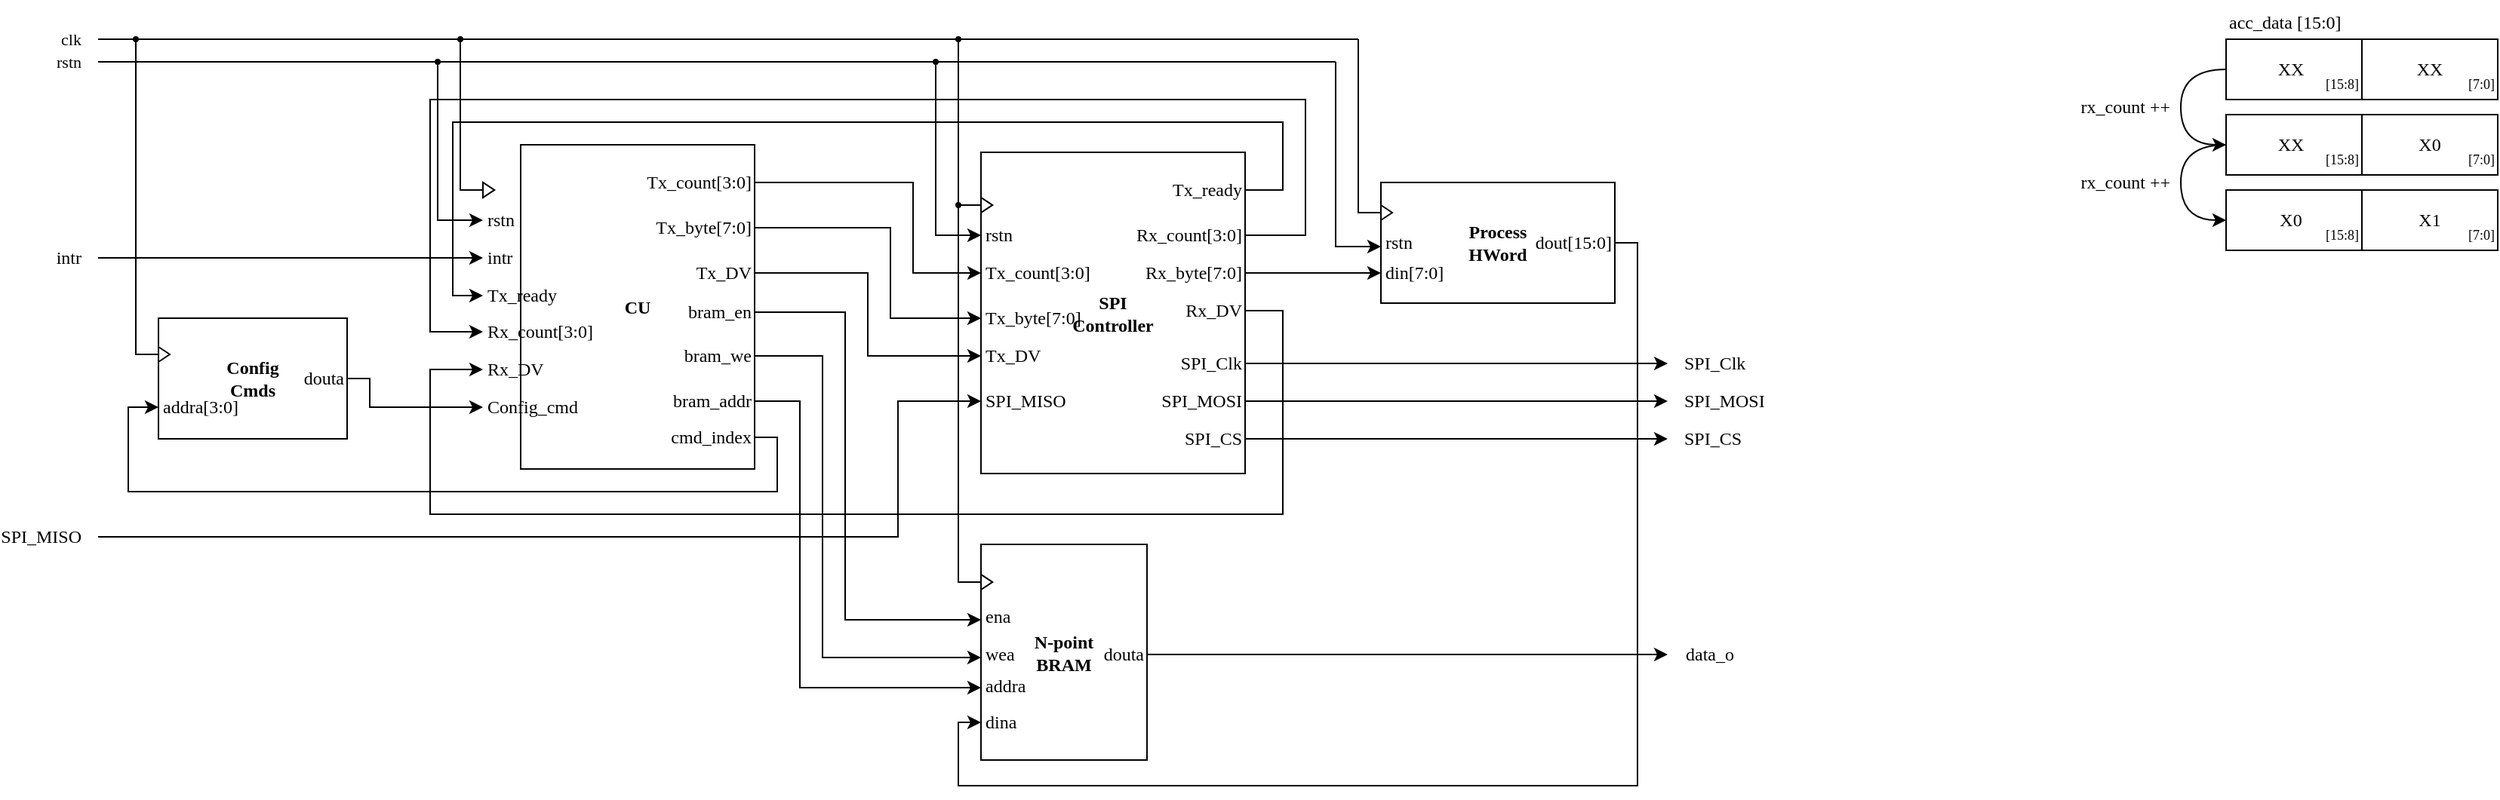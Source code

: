 <mxfile version="26.0.15">
  <diagram name="Page-1" id="Juiqj6YkxCS37qnOwY-p">
    <mxGraphModel dx="1315" dy="729" grid="1" gridSize="5" guides="1" tooltips="1" connect="1" arrows="1" fold="1" page="1" pageScale="1" pageWidth="850" pageHeight="1100" math="0" shadow="0">
      <root>
        <mxCell id="0" />
        <mxCell id="1" parent="0" />
        <mxCell id="IA69UJasPgT3WPHsJti2-14" value="&lt;b&gt;N-point&lt;br&gt;BRAM&lt;/b&gt;" style="rounded=0;whiteSpace=wrap;html=1;fontFamily=NewsGotT;verticalAlign=middle;" parent="1" vertex="1">
          <mxGeometry x="665" y="380" width="110" height="143" as="geometry" />
        </mxCell>
        <mxCell id="IA69UJasPgT3WPHsJti2-39" value="SPI &lt;br&gt;Controller" style="rounded=0;whiteSpace=wrap;html=1;fontFamily=NewsGotT;verticalAlign=middle;fontStyle=1" parent="1" vertex="1">
          <mxGeometry x="665" y="120" width="175" height="213" as="geometry" />
        </mxCell>
        <mxCell id="6dm7ZZ2Ce49l9A71G7zG-19" value="clk" style="endArrow=none;html=1;rounded=0;align=right;fontFamily=NewsGotT;" parent="1" edge="1">
          <mxGeometry x="-1" y="-10" width="50" height="50" relative="1" as="geometry">
            <mxPoint x="80" y="45" as="sourcePoint" />
            <mxPoint x="915" y="45" as="targetPoint" />
            <mxPoint x="-10" y="-10" as="offset" />
          </mxGeometry>
        </mxCell>
        <mxCell id="6dm7ZZ2Ce49l9A71G7zG-20" value="rstn" style="endArrow=none;html=1;rounded=0;align=right;labelBackgroundColor=none;fontFamily=NewsGotT;" parent="1" edge="1">
          <mxGeometry x="-1" y="-10" width="50" height="50" relative="1" as="geometry">
            <mxPoint x="80" y="60" as="sourcePoint" />
            <mxPoint x="900" y="60" as="targetPoint" />
            <mxPoint x="-10" y="-10" as="offset" />
          </mxGeometry>
        </mxCell>
        <mxCell id="IA69UJasPgT3WPHsJti2-16" value="" style="triangle;whiteSpace=wrap;html=1;fontFamily=NewsGotT;movable=1;resizable=1;rotatable=1;deletable=1;editable=1;locked=0;connectable=1;container=0;points=[];" parent="1" vertex="1">
          <mxGeometry x="665" y="400" width="7.5" height="10" as="geometry" />
        </mxCell>
        <mxCell id="IA69UJasPgT3WPHsJti2-17" value="ena" style="text;html=1;align=left;verticalAlign=middle;resizable=0;points=[];autosize=1;strokeColor=none;fillColor=none;spacing=0;fontFamily=NewsGotT;spacingLeft=3;spacingRight=-10;spacingBottom=-2;spacingTop=-2;" parent="1" vertex="1">
          <mxGeometry x="665" y="418" width="20" height="20" as="geometry" />
        </mxCell>
        <mxCell id="IA69UJasPgT3WPHsJti2-18" value="wea" style="text;html=1;align=left;verticalAlign=middle;resizable=0;points=[];autosize=1;strokeColor=none;fillColor=none;spacing=0;fontFamily=NewsGotT;spacingLeft=3;spacingRight=-10;spacingBottom=-2;spacingTop=-2;" parent="1" vertex="1">
          <mxGeometry x="665" y="443" width="25" height="20" as="geometry" />
        </mxCell>
        <mxCell id="IA69UJasPgT3WPHsJti2-19" value="addra" style="text;html=1;align=left;verticalAlign=middle;resizable=0;points=[];autosize=1;strokeColor=none;fillColor=none;fontFamily=NewsGotT;fontSize=12;fontColor=default;spacing=0;spacingLeft=3;spacingRight=-10;spacingBottom=-2;spacingTop=-2;" parent="1" vertex="1">
          <mxGeometry x="665" y="464" width="30" height="20" as="geometry" />
        </mxCell>
        <mxCell id="IA69UJasPgT3WPHsJti2-20" value="dina" style="text;html=1;align=left;verticalAlign=middle;resizable=0;points=[];autosize=1;strokeColor=none;fillColor=none;fontFamily=NewsGotT;fontSize=12;fontColor=default;spacing=0;spacingLeft=3;spacingRight=-10;spacingBottom=-2;spacingTop=-2;" parent="1" vertex="1">
          <mxGeometry x="665" y="488" width="25" height="20" as="geometry" />
        </mxCell>
        <mxCell id="IA69UJasPgT3WPHsJti2-21" value="" style="triangle;whiteSpace=wrap;html=1;fontFamily=NewsGotT;movable=1;resizable=1;rotatable=1;deletable=1;editable=1;locked=0;connectable=1;container=0;points=[[0,0.5,0,0,0]];" parent="1" vertex="1">
          <mxGeometry x="665" y="400" width="7.5" height="10" as="geometry" />
        </mxCell>
        <mxCell id="OZrKnQwsDPzHaz8R2crf-91" value="data_o" style="edgeStyle=orthogonalEdgeStyle;rounded=0;orthogonalLoop=1;jettySize=auto;html=1;fontFamily=NewsGotT;fontSize=12;align=left;" edge="1" parent="1" source="IA69UJasPgT3WPHsJti2-22">
          <mxGeometry x="1" y="-10" relative="1" as="geometry">
            <mxPoint x="1120" y="453" as="targetPoint" />
            <mxPoint x="10" y="-10" as="offset" />
          </mxGeometry>
        </mxCell>
        <mxCell id="IA69UJasPgT3WPHsJti2-22" value="douta" style="text;html=1;align=right;verticalAlign=middle;resizable=0;points=[];autosize=1;strokeColor=none;fillColor=none;fontFamily=NewsGotT;fontSize=12;fontColor=default;spacing=0;spacingRight=3;spacingLeft=-9;spacingBottom=-2;spacingTop=-2;" parent="1" vertex="1">
          <mxGeometry x="745" y="443" width="30" height="20" as="geometry" />
        </mxCell>
        <mxCell id="IA69UJasPgT3WPHsJti2-40" value="rstn" style="text;html=1;align=left;verticalAlign=middle;resizable=0;points=[];autosize=1;strokeColor=none;fillColor=none;spacing=0;fontFamily=NewsGotT;spacingLeft=3;spacingRight=-10;spacingBottom=-2;spacingTop=-2;" parent="1" vertex="1">
          <mxGeometry x="665" y="165" width="25" height="20" as="geometry" />
        </mxCell>
        <mxCell id="IA69UJasPgT3WPHsJti2-41" value="" style="triangle;whiteSpace=wrap;html=1;fontFamily=NewsGotT;movable=1;resizable=1;rotatable=1;deletable=1;editable=1;locked=0;connectable=1;container=0;points=[];" parent="1" vertex="1">
          <mxGeometry x="665" y="150" width="7.5" height="10" as="geometry" />
        </mxCell>
        <mxCell id="IA69UJasPgT3WPHsJti2-42" value="Tx_count[3:0]" style="text;html=1;align=left;verticalAlign=middle;resizable=0;points=[];autosize=1;strokeColor=none;fillColor=none;spacing=0;fontFamily=NewsGotT;spacingLeft=3;spacingRight=-10;spacingBottom=-2;spacingTop=-2;" parent="1" vertex="1">
          <mxGeometry x="665" y="190" width="65" height="20" as="geometry" />
        </mxCell>
        <mxCell id="IA69UJasPgT3WPHsJti2-43" value="Tx_byte[7:0]" style="text;html=1;align=left;verticalAlign=middle;resizable=0;points=[];autosize=1;strokeColor=none;fillColor=none;spacing=0;fontFamily=NewsGotT;spacingLeft=3;spacingRight=-10;spacingBottom=-2;spacingTop=-2;" parent="1" vertex="1">
          <mxGeometry x="665" y="220" width="60" height="20" as="geometry" />
        </mxCell>
        <mxCell id="IA69UJasPgT3WPHsJti2-44" value="Tx_DV" style="text;html=1;align=left;verticalAlign=middle;resizable=0;points=[];autosize=1;strokeColor=none;fillColor=none;fontFamily=NewsGotT;fontSize=12;fontColor=default;spacing=0;spacingLeft=3;spacingRight=-10;spacingBottom=-2;spacingTop=-2;" parent="1" vertex="1">
          <mxGeometry x="665" y="245" width="35" height="20" as="geometry" />
        </mxCell>
        <mxCell id="OZrKnQwsDPzHaz8R2crf-74" style="edgeStyle=orthogonalEdgeStyle;rounded=0;orthogonalLoop=1;jettySize=auto;html=1;" edge="1" parent="1" target="IA69UJasPgT3WPHsJti2-45">
          <mxGeometry relative="1" as="geometry">
            <mxPoint x="80" y="375" as="sourcePoint" />
            <Array as="points">
              <mxPoint x="610" y="375" />
              <mxPoint x="610" y="285" />
            </Array>
          </mxGeometry>
        </mxCell>
        <mxCell id="OZrKnQwsDPzHaz8R2crf-75" value="SPI_MISO" style="edgeLabel;html=1;align=right;verticalAlign=middle;resizable=0;points=[];fontFamily=NewsGotT;fontSize=12;" vertex="1" connectable="0" parent="OZrKnQwsDPzHaz8R2crf-74">
          <mxGeometry x="-0.914" y="-2" relative="1" as="geometry">
            <mxPoint x="-40" y="-2" as="offset" />
          </mxGeometry>
        </mxCell>
        <mxCell id="IA69UJasPgT3WPHsJti2-45" value="SPI_MISO" style="text;html=1;align=left;verticalAlign=middle;resizable=0;points=[];autosize=1;strokeColor=none;fillColor=none;fontFamily=NewsGotT;fontSize=12;fontColor=default;spacing=0;spacingLeft=3;spacingRight=-10;spacingBottom=-2;spacingTop=-2;" parent="1" vertex="1">
          <mxGeometry x="665" y="275" width="50" height="20" as="geometry" />
        </mxCell>
        <mxCell id="IA69UJasPgT3WPHsJti2-46" value="" style="triangle;whiteSpace=wrap;html=1;fontFamily=NewsGotT;movable=1;resizable=1;rotatable=1;deletable=1;editable=1;locked=0;connectable=1;container=0;points=[[0,0.5,0,0,0]];" parent="1" vertex="1">
          <mxGeometry x="665" y="150" width="7.5" height="10" as="geometry" />
        </mxCell>
        <mxCell id="OZrKnQwsDPzHaz8R2crf-85" style="edgeStyle=orthogonalEdgeStyle;rounded=0;orthogonalLoop=1;jettySize=auto;html=1;" edge="1" parent="1" source="IA69UJasPgT3WPHsJti2-47" target="OZrKnQwsDPzHaz8R2crf-84">
          <mxGeometry relative="1" as="geometry">
            <Array as="points">
              <mxPoint x="865" y="145" />
              <mxPoint x="865" y="100" />
              <mxPoint x="315" y="100" />
              <mxPoint x="315" y="215" />
            </Array>
          </mxGeometry>
        </mxCell>
        <mxCell id="IA69UJasPgT3WPHsJti2-47" value="Tx_ready" style="text;html=1;align=right;verticalAlign=middle;resizable=0;points=[];autosize=1;strokeColor=none;fillColor=none;fontFamily=NewsGotT;fontSize=12;fontColor=default;spacing=0;spacingRight=3;spacingLeft=-9;spacingBottom=-2;spacingTop=-2;" parent="1" vertex="1">
          <mxGeometry x="795" y="135" width="45" height="20" as="geometry" />
        </mxCell>
        <mxCell id="OZrKnQwsDPzHaz8R2crf-87" style="edgeStyle=orthogonalEdgeStyle;rounded=0;orthogonalLoop=1;jettySize=auto;html=1;" edge="1" parent="1" source="IA69UJasPgT3WPHsJti2-50" target="OZrKnQwsDPzHaz8R2crf-35">
          <mxGeometry relative="1" as="geometry">
            <Array as="points">
              <mxPoint x="865" y="225" />
              <mxPoint x="865" y="360" />
              <mxPoint x="300" y="360" />
              <mxPoint x="300" y="264" />
            </Array>
          </mxGeometry>
        </mxCell>
        <mxCell id="IA69UJasPgT3WPHsJti2-50" value="Rx_DV" style="text;html=1;align=right;verticalAlign=middle;resizable=0;points=[];autosize=1;strokeColor=none;fillColor=none;fontFamily=NewsGotT;fontSize=12;fontColor=default;spacing=0;spacingRight=3;spacingLeft=-9;spacingBottom=-2;spacingTop=-2;" parent="1" vertex="1">
          <mxGeometry x="805" y="215" width="35" height="20" as="geometry" />
        </mxCell>
        <mxCell id="OZrKnQwsDPzHaz8R2crf-86" style="edgeStyle=orthogonalEdgeStyle;rounded=0;orthogonalLoop=1;jettySize=auto;html=1;" edge="1" parent="1" source="IA69UJasPgT3WPHsJti2-51" target="OZrKnQwsDPzHaz8R2crf-34">
          <mxGeometry relative="1" as="geometry">
            <Array as="points">
              <mxPoint x="880" y="175" />
              <mxPoint x="880" y="85" />
              <mxPoint x="300" y="85" />
              <mxPoint x="300" y="239" />
            </Array>
          </mxGeometry>
        </mxCell>
        <mxCell id="IA69UJasPgT3WPHsJti2-51" value="Rx_count[3:0]" style="text;html=1;align=right;verticalAlign=middle;resizable=0;points=[];autosize=1;strokeColor=none;fillColor=none;fontFamily=NewsGotT;fontSize=12;fontColor=default;spacing=0;spacingRight=3;spacingLeft=-9;spacingBottom=-2;spacingTop=-2;" parent="1" vertex="1">
          <mxGeometry x="770" y="165" width="70" height="20" as="geometry" />
        </mxCell>
        <mxCell id="OZrKnQwsDPzHaz8R2crf-99" style="edgeStyle=orthogonalEdgeStyle;rounded=0;orthogonalLoop=1;jettySize=auto;html=1;" edge="1" parent="1" source="IA69UJasPgT3WPHsJti2-52" target="OZrKnQwsDPzHaz8R2crf-95">
          <mxGeometry relative="1" as="geometry" />
        </mxCell>
        <mxCell id="IA69UJasPgT3WPHsJti2-52" value="Rx_byte[7:0]" style="text;html=1;align=right;verticalAlign=middle;resizable=0;points=[];autosize=1;strokeColor=none;fillColor=none;fontFamily=NewsGotT;fontSize=12;fontColor=default;spacing=0;spacingRight=3;spacingLeft=-9;spacingBottom=-2;spacingTop=-2;" parent="1" vertex="1">
          <mxGeometry x="780" y="190" width="60" height="20" as="geometry" />
        </mxCell>
        <mxCell id="OZrKnQwsDPzHaz8R2crf-15" style="edgeStyle=orthogonalEdgeStyle;rounded=0;orthogonalLoop=1;jettySize=auto;html=1;exitX=0;exitY=0.5;exitDx=0;exitDy=0;entryX=0;entryY=0.5;entryDx=0;entryDy=0;curved=1;fontFamily=NewsGotT;" edge="1" parent="1" source="IA69UJasPgT3WPHsJti2-53" target="OZrKnQwsDPzHaz8R2crf-5">
          <mxGeometry relative="1" as="geometry">
            <Array as="points">
              <mxPoint x="1460" y="65" />
              <mxPoint x="1460" y="115" />
            </Array>
          </mxGeometry>
        </mxCell>
        <mxCell id="IA69UJasPgT3WPHsJti2-53" value="" style="rounded=0;whiteSpace=wrap;html=1;fontFamily=NewsGotT;verticalAlign=middle;fontStyle=1" parent="1" vertex="1">
          <mxGeometry x="1490" y="45" width="180" height="40" as="geometry" />
        </mxCell>
        <mxCell id="OZrKnQwsDPzHaz8R2crf-1" value="" style="endArrow=none;html=1;rounded=0;exitX=0.5;exitY=1;exitDx=0;exitDy=0;entryX=0.5;entryY=0;entryDx=0;entryDy=0;fontFamily=NewsGotT;" edge="1" parent="1" source="IA69UJasPgT3WPHsJti2-53" target="IA69UJasPgT3WPHsJti2-53">
          <mxGeometry width="50" height="50" relative="1" as="geometry">
            <mxPoint x="1635" y="120" as="sourcePoint" />
            <mxPoint x="1685" y="70" as="targetPoint" />
          </mxGeometry>
        </mxCell>
        <mxCell id="OZrKnQwsDPzHaz8R2crf-2" value="acc_data [15:0]" style="text;html=1;align=left;verticalAlign=middle;whiteSpace=wrap;rounded=0;fontFamily=NewsGotT;" vertex="1" parent="1">
          <mxGeometry x="1490" y="19" width="85" height="30" as="geometry" />
        </mxCell>
        <mxCell id="OZrKnQwsDPzHaz8R2crf-3" value="XX" style="text;html=1;align=center;verticalAlign=middle;whiteSpace=wrap;rounded=0;fontFamily=NewsGotT;" vertex="1" parent="1">
          <mxGeometry x="1502.5" y="50" width="60" height="30" as="geometry" />
        </mxCell>
        <mxCell id="OZrKnQwsDPzHaz8R2crf-4" value="XX" style="text;html=1;align=center;verticalAlign=middle;whiteSpace=wrap;rounded=0;fontFamily=NewsGotT;" vertex="1" parent="1">
          <mxGeometry x="1595" y="50" width="60" height="30" as="geometry" />
        </mxCell>
        <mxCell id="OZrKnQwsDPzHaz8R2crf-5" value="" style="rounded=0;whiteSpace=wrap;html=1;fontFamily=NewsGotT;verticalAlign=middle;fontStyle=1" vertex="1" parent="1">
          <mxGeometry x="1490" y="95" width="180" height="40" as="geometry" />
        </mxCell>
        <mxCell id="OZrKnQwsDPzHaz8R2crf-6" value="" style="endArrow=none;html=1;rounded=0;exitX=0.5;exitY=1;exitDx=0;exitDy=0;entryX=0.5;entryY=0;entryDx=0;entryDy=0;fontFamily=NewsGotT;" edge="1" parent="1" source="OZrKnQwsDPzHaz8R2crf-5" target="OZrKnQwsDPzHaz8R2crf-5">
          <mxGeometry width="50" height="50" relative="1" as="geometry">
            <mxPoint x="1635" y="170" as="sourcePoint" />
            <mxPoint x="1685" y="120" as="targetPoint" />
          </mxGeometry>
        </mxCell>
        <mxCell id="OZrKnQwsDPzHaz8R2crf-8" value="XX" style="text;html=1;align=center;verticalAlign=middle;whiteSpace=wrap;rounded=0;fontFamily=NewsGotT;" vertex="1" parent="1">
          <mxGeometry x="1502.5" y="100" width="60" height="30" as="geometry" />
        </mxCell>
        <mxCell id="OZrKnQwsDPzHaz8R2crf-9" value="X0" style="text;html=1;align=center;verticalAlign=middle;whiteSpace=wrap;rounded=0;fontFamily=NewsGotT;" vertex="1" parent="1">
          <mxGeometry x="1595" y="100" width="60" height="30" as="geometry" />
        </mxCell>
        <mxCell id="OZrKnQwsDPzHaz8R2crf-10" value="" style="rounded=0;whiteSpace=wrap;html=1;fontFamily=NewsGotT;verticalAlign=middle;fontStyle=1" vertex="1" parent="1">
          <mxGeometry x="1490" y="145" width="180" height="40" as="geometry" />
        </mxCell>
        <mxCell id="OZrKnQwsDPzHaz8R2crf-11" value="" style="endArrow=none;html=1;rounded=0;exitX=0.5;exitY=1;exitDx=0;exitDy=0;entryX=0.5;entryY=0;entryDx=0;entryDy=0;fontFamily=NewsGotT;" edge="1" parent="1" source="OZrKnQwsDPzHaz8R2crf-10" target="OZrKnQwsDPzHaz8R2crf-10">
          <mxGeometry width="50" height="50" relative="1" as="geometry">
            <mxPoint x="1635" y="220" as="sourcePoint" />
            <mxPoint x="1685" y="170" as="targetPoint" />
          </mxGeometry>
        </mxCell>
        <mxCell id="OZrKnQwsDPzHaz8R2crf-13" value="X0" style="text;html=1;align=center;verticalAlign=middle;whiteSpace=wrap;rounded=0;fontFamily=NewsGotT;" vertex="1" parent="1">
          <mxGeometry x="1502.5" y="150" width="60" height="30" as="geometry" />
        </mxCell>
        <mxCell id="OZrKnQwsDPzHaz8R2crf-14" value="X1" style="text;html=1;align=center;verticalAlign=middle;whiteSpace=wrap;rounded=0;fontFamily=NewsGotT;" vertex="1" parent="1">
          <mxGeometry x="1595" y="150" width="60" height="30" as="geometry" />
        </mxCell>
        <mxCell id="OZrKnQwsDPzHaz8R2crf-16" style="edgeStyle=orthogonalEdgeStyle;rounded=0;orthogonalLoop=1;jettySize=auto;html=1;exitX=0;exitY=0.5;exitDx=0;exitDy=0;entryX=0;entryY=0.5;entryDx=0;entryDy=0;curved=1;fontFamily=NewsGotT;" edge="1" parent="1">
          <mxGeometry relative="1" as="geometry">
            <mxPoint x="1490" y="115" as="sourcePoint" />
            <mxPoint x="1490" y="165" as="targetPoint" />
            <Array as="points">
              <mxPoint x="1460" y="115" />
              <mxPoint x="1460" y="165" />
            </Array>
          </mxGeometry>
        </mxCell>
        <mxCell id="OZrKnQwsDPzHaz8R2crf-17" value="[7:0]" style="text;html=1;align=right;verticalAlign=middle;whiteSpace=wrap;rounded=0;fontFamily=NewsGotT;fontSize=9;" vertex="1" parent="1">
          <mxGeometry x="1640" y="65" width="30" height="20" as="geometry" />
        </mxCell>
        <mxCell id="OZrKnQwsDPzHaz8R2crf-19" value="[15:8]" style="text;html=1;align=right;verticalAlign=middle;whiteSpace=wrap;rounded=0;fontFamily=NewsGotT;fontSize=9;" vertex="1" parent="1">
          <mxGeometry x="1550" y="65" width="30" height="20" as="geometry" />
        </mxCell>
        <mxCell id="OZrKnQwsDPzHaz8R2crf-20" value="[15:8]" style="text;html=1;align=right;verticalAlign=middle;whiteSpace=wrap;rounded=0;fontFamily=NewsGotT;fontSize=9;" vertex="1" parent="1">
          <mxGeometry x="1550" y="115" width="30" height="20" as="geometry" />
        </mxCell>
        <mxCell id="OZrKnQwsDPzHaz8R2crf-21" value="[7:0]" style="text;html=1;align=right;verticalAlign=middle;whiteSpace=wrap;rounded=0;fontFamily=NewsGotT;fontSize=9;" vertex="1" parent="1">
          <mxGeometry x="1640" y="115" width="30" height="20" as="geometry" />
        </mxCell>
        <mxCell id="OZrKnQwsDPzHaz8R2crf-22" value="[15:8]" style="text;html=1;align=right;verticalAlign=middle;whiteSpace=wrap;rounded=0;fontFamily=NewsGotT;fontSize=9;" vertex="1" parent="1">
          <mxGeometry x="1550" y="165" width="30" height="20" as="geometry" />
        </mxCell>
        <mxCell id="OZrKnQwsDPzHaz8R2crf-23" value="[7:0]" style="text;html=1;align=right;verticalAlign=middle;whiteSpace=wrap;rounded=0;fontFamily=NewsGotT;fontSize=9;" vertex="1" parent="1">
          <mxGeometry x="1640" y="165" width="30" height="20" as="geometry" />
        </mxCell>
        <mxCell id="OZrKnQwsDPzHaz8R2crf-24" value="rx_count ++" style="text;html=1;align=right;verticalAlign=middle;whiteSpace=wrap;rounded=0;fontFamily=NewsGotT;" vertex="1" parent="1">
          <mxGeometry x="1385" y="75" width="70" height="30" as="geometry" />
        </mxCell>
        <mxCell id="OZrKnQwsDPzHaz8R2crf-25" value="rx_count ++" style="text;html=1;align=right;verticalAlign=middle;whiteSpace=wrap;rounded=0;fontFamily=NewsGotT;" vertex="1" parent="1">
          <mxGeometry x="1380" y="125" width="75" height="30" as="geometry" />
        </mxCell>
        <mxCell id="OZrKnQwsDPzHaz8R2crf-88" value="SPI_Clk" style="edgeStyle=orthogonalEdgeStyle;rounded=0;orthogonalLoop=1;jettySize=auto;html=1;align=left;fontSize=12;fontFamily=NewsGotT;" edge="1" parent="1" source="OZrKnQwsDPzHaz8R2crf-26">
          <mxGeometry x="1" y="-10" relative="1" as="geometry">
            <mxPoint x="1120" y="260" as="targetPoint" />
            <mxPoint x="9" y="-10" as="offset" />
          </mxGeometry>
        </mxCell>
        <mxCell id="OZrKnQwsDPzHaz8R2crf-26" value="SPI_Clk" style="text;html=1;align=right;verticalAlign=middle;resizable=0;points=[];autosize=1;strokeColor=none;fillColor=none;fontFamily=NewsGotT;fontSize=12;fontColor=default;spacing=0;spacingRight=3;spacingLeft=-9;spacingBottom=-2;spacingTop=-2;" vertex="1" parent="1">
          <mxGeometry x="800" y="250" width="40" height="20" as="geometry" />
        </mxCell>
        <mxCell id="OZrKnQwsDPzHaz8R2crf-89" value="SPI_MOSI" style="edgeStyle=orthogonalEdgeStyle;rounded=0;orthogonalLoop=1;jettySize=auto;html=1;align=left;fontSize=12;fontFamily=NewsGotT;" edge="1" parent="1" source="OZrKnQwsDPzHaz8R2crf-27">
          <mxGeometry x="1" y="-10" relative="1" as="geometry">
            <mxPoint x="1120" y="285" as="targetPoint" />
            <mxPoint x="9" y="-10" as="offset" />
          </mxGeometry>
        </mxCell>
        <mxCell id="OZrKnQwsDPzHaz8R2crf-27" value="SPI_MOSI" style="text;html=1;align=right;verticalAlign=middle;resizable=0;points=[];autosize=1;strokeColor=none;fillColor=none;fontFamily=NewsGotT;fontSize=12;fontColor=default;spacing=0;spacingRight=3;spacingLeft=-9;spacingBottom=-2;spacingTop=-2;" vertex="1" parent="1">
          <mxGeometry x="790" y="275" width="50" height="20" as="geometry" />
        </mxCell>
        <mxCell id="OZrKnQwsDPzHaz8R2crf-90" value="SPI_CS" style="edgeStyle=orthogonalEdgeStyle;rounded=0;orthogonalLoop=1;jettySize=auto;html=1;align=left;fontSize=12;fontFamily=NewsGotT;" edge="1" parent="1" source="OZrKnQwsDPzHaz8R2crf-28">
          <mxGeometry x="1" y="-10" relative="1" as="geometry">
            <mxPoint x="1120" y="310" as="targetPoint" />
            <mxPoint x="9" y="-10" as="offset" />
          </mxGeometry>
        </mxCell>
        <mxCell id="OZrKnQwsDPzHaz8R2crf-28" value="SPI_CS" style="text;html=1;align=right;verticalAlign=middle;resizable=0;points=[];autosize=1;strokeColor=none;fillColor=none;fontFamily=NewsGotT;fontSize=12;fontColor=default;spacing=0;spacingRight=3;spacingLeft=-9;spacingBottom=-2;spacingTop=-2;" vertex="1" parent="1">
          <mxGeometry x="800" y="300" width="40" height="20" as="geometry" />
        </mxCell>
        <mxCell id="OZrKnQwsDPzHaz8R2crf-30" value="CU" style="rounded=0;whiteSpace=wrap;html=1;fontFamily=NewsGotT;verticalAlign=middle;fontStyle=1" vertex="1" parent="1">
          <mxGeometry x="360" y="115" width="155" height="215" as="geometry" />
        </mxCell>
        <mxCell id="OZrKnQwsDPzHaz8R2crf-31" value="rstn" style="text;html=1;align=left;verticalAlign=middle;resizable=0;points=[];autosize=1;strokeColor=none;fillColor=none;spacing=0;fontFamily=NewsGotT;spacingLeft=3;spacingRight=-10;spacingBottom=-2;spacingTop=-2;" vertex="1" parent="1">
          <mxGeometry x="335" y="155" width="25" height="20" as="geometry" />
        </mxCell>
        <mxCell id="OZrKnQwsDPzHaz8R2crf-32" value="" style="triangle;whiteSpace=wrap;html=1;fontFamily=NewsGotT;movable=1;resizable=1;rotatable=1;deletable=1;editable=1;locked=0;connectable=1;container=0;points=[];" vertex="1" parent="1">
          <mxGeometry x="335" y="140" width="7.5" height="10" as="geometry" />
        </mxCell>
        <mxCell id="OZrKnQwsDPzHaz8R2crf-59" value="intr" style="edgeStyle=orthogonalEdgeStyle;rounded=0;orthogonalLoop=1;jettySize=auto;html=1;fontFamily=NewsGotT;fontSize=12;align=right;" edge="1" parent="1" target="OZrKnQwsDPzHaz8R2crf-33">
          <mxGeometry x="-1" y="-10" relative="1" as="geometry">
            <mxPoint x="80" y="190" as="sourcePoint" />
            <Array as="points">
              <mxPoint x="80" y="190" />
            </Array>
            <mxPoint x="-10" y="-10" as="offset" />
          </mxGeometry>
        </mxCell>
        <mxCell id="OZrKnQwsDPzHaz8R2crf-33" value="intr" style="text;html=1;align=left;verticalAlign=middle;resizable=0;points=[];autosize=1;strokeColor=none;fillColor=none;spacing=0;fontFamily=NewsGotT;spacingLeft=3;spacingRight=-10;spacingBottom=-2;spacingTop=-2;" vertex="1" parent="1">
          <mxGeometry x="335" y="180" width="20" height="20" as="geometry" />
        </mxCell>
        <mxCell id="OZrKnQwsDPzHaz8R2crf-34" value="Rx_count[3:0]" style="text;html=1;align=left;verticalAlign=middle;resizable=0;points=[];autosize=1;strokeColor=none;fillColor=none;spacing=0;fontFamily=NewsGotT;spacingLeft=3;spacingRight=-10;spacingBottom=-2;spacingTop=-2;" vertex="1" parent="1">
          <mxGeometry x="335" y="229" width="70" height="20" as="geometry" />
        </mxCell>
        <mxCell id="OZrKnQwsDPzHaz8R2crf-35" value="Rx_DV" style="text;html=1;align=left;verticalAlign=middle;resizable=0;points=[];autosize=1;strokeColor=none;fillColor=none;fontFamily=NewsGotT;fontSize=12;fontColor=default;spacing=0;spacingLeft=3;spacingRight=-10;spacingBottom=-2;spacingTop=-2;" vertex="1" parent="1">
          <mxGeometry x="335" y="254" width="35" height="20" as="geometry" />
        </mxCell>
        <mxCell id="OZrKnQwsDPzHaz8R2crf-37" value="" style="triangle;whiteSpace=wrap;html=1;fontFamily=NewsGotT;movable=1;resizable=1;rotatable=1;deletable=1;editable=1;locked=0;connectable=1;container=0;points=[[0,0.5,0,0,0]];" vertex="1" parent="1">
          <mxGeometry x="335" y="140" width="7.5" height="10" as="geometry" />
        </mxCell>
        <mxCell id="OZrKnQwsDPzHaz8R2crf-81" style="edgeStyle=orthogonalEdgeStyle;rounded=0;orthogonalLoop=1;jettySize=auto;html=1;" edge="1" parent="1" source="OZrKnQwsDPzHaz8R2crf-38" target="IA69UJasPgT3WPHsJti2-42">
          <mxGeometry relative="1" as="geometry">
            <Array as="points">
              <mxPoint x="620" y="140" />
              <mxPoint x="620" y="200" />
            </Array>
          </mxGeometry>
        </mxCell>
        <mxCell id="OZrKnQwsDPzHaz8R2crf-38" value="Tx_count[3:0]" style="text;html=1;align=right;verticalAlign=middle;resizable=0;points=[];autosize=1;strokeColor=none;fillColor=none;fontFamily=NewsGotT;fontSize=12;fontColor=default;spacing=0;spacingRight=3;spacingLeft=-9;spacingBottom=-2;spacingTop=-2;" vertex="1" parent="1">
          <mxGeometry x="445" y="130" width="70" height="20" as="geometry" />
        </mxCell>
        <mxCell id="OZrKnQwsDPzHaz8R2crf-77" style="edgeStyle=orthogonalEdgeStyle;rounded=0;orthogonalLoop=1;jettySize=auto;html=1;" edge="1" parent="1" source="OZrKnQwsDPzHaz8R2crf-39" target="IA69UJasPgT3WPHsJti2-17">
          <mxGeometry relative="1" as="geometry">
            <Array as="points">
              <mxPoint x="575" y="226" />
              <mxPoint x="575" y="430" />
            </Array>
          </mxGeometry>
        </mxCell>
        <mxCell id="OZrKnQwsDPzHaz8R2crf-39" value="bram_en" style="text;html=1;align=right;verticalAlign=middle;resizable=0;points=[];autosize=1;strokeColor=none;fillColor=none;fontFamily=NewsGotT;fontSize=12;fontColor=default;spacing=0;spacingRight=3;spacingLeft=-9;spacingBottom=-2;spacingTop=-2;" vertex="1" parent="1">
          <mxGeometry x="470" y="216" width="45" height="20" as="geometry" />
        </mxCell>
        <mxCell id="OZrKnQwsDPzHaz8R2crf-82" style="edgeStyle=orthogonalEdgeStyle;rounded=0;orthogonalLoop=1;jettySize=auto;html=1;" edge="1" parent="1" source="OZrKnQwsDPzHaz8R2crf-40" target="IA69UJasPgT3WPHsJti2-43">
          <mxGeometry relative="1" as="geometry">
            <Array as="points">
              <mxPoint x="605" y="170" />
              <mxPoint x="605" y="230" />
            </Array>
          </mxGeometry>
        </mxCell>
        <mxCell id="OZrKnQwsDPzHaz8R2crf-40" value="Tx_byte[7:0]" style="text;html=1;align=right;verticalAlign=middle;resizable=0;points=[];autosize=1;strokeColor=none;fillColor=none;fontFamily=NewsGotT;fontSize=12;fontColor=default;spacing=0;spacingRight=3;spacingLeft=-9;spacingBottom=-2;spacingTop=-2;" vertex="1" parent="1">
          <mxGeometry x="455" y="160" width="60" height="20" as="geometry" />
        </mxCell>
        <mxCell id="OZrKnQwsDPzHaz8R2crf-83" style="edgeStyle=orthogonalEdgeStyle;rounded=0;orthogonalLoop=1;jettySize=auto;html=1;" edge="1" parent="1" source="OZrKnQwsDPzHaz8R2crf-41" target="IA69UJasPgT3WPHsJti2-44">
          <mxGeometry relative="1" as="geometry">
            <Array as="points">
              <mxPoint x="590" y="200" />
              <mxPoint x="590" y="255" />
            </Array>
          </mxGeometry>
        </mxCell>
        <mxCell id="OZrKnQwsDPzHaz8R2crf-41" value="Tx_DV" style="text;html=1;align=right;verticalAlign=middle;resizable=0;points=[];autosize=1;strokeColor=none;fillColor=none;fontFamily=NewsGotT;fontSize=12;fontColor=default;spacing=0;spacingRight=3;spacingLeft=-9;spacingBottom=-2;spacingTop=-2;" vertex="1" parent="1">
          <mxGeometry x="480" y="190" width="35" height="20" as="geometry" />
        </mxCell>
        <mxCell id="OZrKnQwsDPzHaz8R2crf-78" style="edgeStyle=orthogonalEdgeStyle;rounded=0;orthogonalLoop=1;jettySize=auto;html=1;" edge="1" parent="1" source="OZrKnQwsDPzHaz8R2crf-42" target="IA69UJasPgT3WPHsJti2-18">
          <mxGeometry relative="1" as="geometry">
            <Array as="points">
              <mxPoint x="560" y="255" />
              <mxPoint x="560" y="455" />
            </Array>
          </mxGeometry>
        </mxCell>
        <mxCell id="OZrKnQwsDPzHaz8R2crf-42" value="bram_we" style="text;html=1;align=right;verticalAlign=middle;resizable=0;points=[];autosize=1;strokeColor=none;fillColor=none;fontFamily=NewsGotT;fontSize=12;fontColor=default;spacing=0;spacingRight=3;spacingLeft=-9;spacingBottom=-2;spacingTop=-2;" vertex="1" parent="1">
          <mxGeometry x="465" y="245" width="50" height="20" as="geometry" />
        </mxCell>
        <mxCell id="OZrKnQwsDPzHaz8R2crf-79" style="edgeStyle=orthogonalEdgeStyle;rounded=0;orthogonalLoop=1;jettySize=auto;html=1;" edge="1" parent="1" source="OZrKnQwsDPzHaz8R2crf-43" target="IA69UJasPgT3WPHsJti2-19">
          <mxGeometry relative="1" as="geometry">
            <Array as="points">
              <mxPoint x="545" y="285" />
              <mxPoint x="545" y="475" />
            </Array>
          </mxGeometry>
        </mxCell>
        <mxCell id="OZrKnQwsDPzHaz8R2crf-43" value="bram_addr" style="text;html=1;align=right;verticalAlign=middle;resizable=0;points=[];autosize=1;strokeColor=none;fillColor=none;fontFamily=NewsGotT;fontSize=12;fontColor=default;spacing=0;spacingRight=3;spacingLeft=-9;spacingBottom=-2;spacingTop=-2;" vertex="1" parent="1">
          <mxGeometry x="460" y="275" width="55" height="20" as="geometry" />
        </mxCell>
        <mxCell id="OZrKnQwsDPzHaz8R2crf-45" value="&lt;div&gt;Config&lt;/div&gt;&lt;div&gt;Cmds&lt;/div&gt;" style="rounded=0;whiteSpace=wrap;html=1;fontFamily=NewsGotT;verticalAlign=middle;fontStyle=1" vertex="1" parent="1">
          <mxGeometry x="120" y="230" width="125" height="80" as="geometry" />
        </mxCell>
        <mxCell id="OZrKnQwsDPzHaz8R2crf-50" value="addra[3:0]" style="text;html=1;align=left;verticalAlign=middle;resizable=0;points=[];autosize=1;strokeColor=none;fillColor=none;fontFamily=NewsGotT;fontSize=12;fontColor=default;spacing=0;spacingLeft=3;spacingRight=-10;spacingBottom=-2;spacingTop=-2;" vertex="1" parent="1">
          <mxGeometry x="120" y="279" width="50" height="20" as="geometry" />
        </mxCell>
        <mxCell id="OZrKnQwsDPzHaz8R2crf-52" value="" style="triangle;whiteSpace=wrap;html=1;fontFamily=NewsGotT;movable=1;resizable=1;rotatable=1;deletable=1;editable=1;locked=0;connectable=1;container=0;points=[[0,0.5,0,0,0]];" vertex="1" parent="1">
          <mxGeometry x="120" y="249" width="7.5" height="10" as="geometry" />
        </mxCell>
        <mxCell id="OZrKnQwsDPzHaz8R2crf-55" style="edgeStyle=orthogonalEdgeStyle;rounded=0;orthogonalLoop=1;jettySize=auto;html=1;" edge="1" parent="1" source="OZrKnQwsDPzHaz8R2crf-53" target="OZrKnQwsDPzHaz8R2crf-54">
          <mxGeometry relative="1" as="geometry">
            <Array as="points">
              <mxPoint x="260" y="270" />
              <mxPoint x="260" y="289" />
            </Array>
          </mxGeometry>
        </mxCell>
        <mxCell id="OZrKnQwsDPzHaz8R2crf-53" value="douta" style="text;html=1;align=right;verticalAlign=middle;resizable=0;points=[];autosize=1;strokeColor=none;fillColor=none;fontFamily=NewsGotT;fontSize=12;fontColor=default;spacing=0;spacingRight=3;spacingLeft=-9;spacingBottom=-2;spacingTop=-2;" vertex="1" parent="1">
          <mxGeometry x="215" y="260" width="30" height="20" as="geometry" />
        </mxCell>
        <mxCell id="OZrKnQwsDPzHaz8R2crf-54" value="Config_cmd" style="text;html=1;align=left;verticalAlign=middle;resizable=0;points=[];autosize=1;strokeColor=none;fillColor=none;fontFamily=NewsGotT;fontSize=12;fontColor=default;spacing=0;spacingLeft=3;spacingRight=-10;spacingBottom=-2;spacingTop=-2;" vertex="1" parent="1">
          <mxGeometry x="335" y="279" width="60" height="20" as="geometry" />
        </mxCell>
        <mxCell id="OZrKnQwsDPzHaz8R2crf-56" value="" style="endArrow=none;html=1;rounded=0;entryX=0;entryY=0.5;entryDx=0;entryDy=0;entryPerimeter=0;edgeStyle=orthogonalEdgeStyle;startArrow=oval;startFill=1;startSize=3;" edge="1" parent="1" target="OZrKnQwsDPzHaz8R2crf-52">
          <mxGeometry width="50" height="50" relative="1" as="geometry">
            <mxPoint x="105" y="45" as="sourcePoint" />
            <mxPoint x="120" y="260" as="targetPoint" />
            <Array as="points">
              <mxPoint x="105" y="254" />
            </Array>
          </mxGeometry>
        </mxCell>
        <mxCell id="OZrKnQwsDPzHaz8R2crf-57" value="" style="endArrow=none;html=1;rounded=0;entryX=0;entryY=0.5;entryDx=0;entryDy=0;entryPerimeter=0;edgeStyle=orthogonalEdgeStyle;startArrow=oval;startFill=1;startSize=3;" edge="1" parent="1" target="OZrKnQwsDPzHaz8R2crf-37">
          <mxGeometry width="50" height="50" relative="1" as="geometry">
            <mxPoint x="320" y="45" as="sourcePoint" />
            <mxPoint x="315" y="252" as="targetPoint" />
            <Array as="points">
              <mxPoint x="320" y="145" />
            </Array>
          </mxGeometry>
        </mxCell>
        <mxCell id="OZrKnQwsDPzHaz8R2crf-58" style="edgeStyle=orthogonalEdgeStyle;rounded=0;orthogonalLoop=1;jettySize=auto;html=1;startArrow=oval;startFill=1;startSize=3;" edge="1" parent="1" target="OZrKnQwsDPzHaz8R2crf-31">
          <mxGeometry relative="1" as="geometry">
            <mxPoint x="305" y="60" as="sourcePoint" />
            <mxPoint x="315" y="165" as="targetPoint" />
            <Array as="points">
              <mxPoint x="305" y="165" />
            </Array>
          </mxGeometry>
        </mxCell>
        <mxCell id="OZrKnQwsDPzHaz8R2crf-65" value="" style="endArrow=none;html=1;rounded=0;entryX=0;entryY=0.5;entryDx=0;entryDy=0;entryPerimeter=0;edgeStyle=orthogonalEdgeStyle;startArrow=oval;startFill=1;startSize=3;" edge="1" parent="1" target="IA69UJasPgT3WPHsJti2-46">
          <mxGeometry width="50" height="50" relative="1" as="geometry">
            <mxPoint x="650" y="45" as="sourcePoint" />
            <mxPoint x="665" y="155" as="targetPoint" />
            <Array as="points">
              <mxPoint x="650" y="155" />
            </Array>
          </mxGeometry>
        </mxCell>
        <mxCell id="OZrKnQwsDPzHaz8R2crf-66" style="edgeStyle=orthogonalEdgeStyle;rounded=0;orthogonalLoop=1;jettySize=auto;html=1;startArrow=oval;startFill=1;startSize=3;" edge="1" parent="1" target="IA69UJasPgT3WPHsJti2-40">
          <mxGeometry relative="1" as="geometry">
            <mxPoint x="635" y="60" as="sourcePoint" />
            <mxPoint x="700.06" y="175" as="targetPoint" />
            <Array as="points">
              <mxPoint x="635" y="60" />
              <mxPoint x="635" y="175" />
            </Array>
          </mxGeometry>
        </mxCell>
        <mxCell id="OZrKnQwsDPzHaz8R2crf-69" value="" style="endArrow=none;html=1;rounded=0;edgeStyle=orthogonalEdgeStyle;startArrow=oval;startFill=1;startSize=3;entryX=0;entryY=0.5;entryDx=0;entryDy=0;entryPerimeter=0;" edge="1" parent="1" target="IA69UJasPgT3WPHsJti2-21">
          <mxGeometry width="50" height="50" relative="1" as="geometry">
            <mxPoint x="650" y="155" as="sourcePoint" />
            <mxPoint x="620" y="520" as="targetPoint" />
            <Array as="points">
              <mxPoint x="650" y="405" />
            </Array>
          </mxGeometry>
        </mxCell>
        <mxCell id="OZrKnQwsDPzHaz8R2crf-84" value="Tx_ready" style="text;html=1;align=left;verticalAlign=middle;resizable=0;points=[];autosize=1;strokeColor=none;fillColor=none;spacing=0;fontFamily=NewsGotT;spacingLeft=3;spacingRight=-10;spacingBottom=-2;spacingTop=-2;" vertex="1" parent="1">
          <mxGeometry x="335" y="205" width="45" height="20" as="geometry" />
        </mxCell>
        <mxCell id="OZrKnQwsDPzHaz8R2crf-92" value="&lt;div&gt;Process&lt;/div&gt;&lt;div&gt;HWord&lt;/div&gt;" style="rounded=0;whiteSpace=wrap;html=1;fontFamily=NewsGotT;verticalAlign=middle;fontStyle=1" vertex="1" parent="1">
          <mxGeometry x="930" y="140" width="155" height="80" as="geometry" />
        </mxCell>
        <mxCell id="OZrKnQwsDPzHaz8R2crf-93" value="" style="triangle;whiteSpace=wrap;html=1;fontFamily=NewsGotT;movable=1;resizable=1;rotatable=1;deletable=1;editable=1;locked=0;connectable=1;container=0;points=[[0,0.5,0,0,0]];" vertex="1" parent="1">
          <mxGeometry x="930" y="155" width="7.5" height="10" as="geometry" />
        </mxCell>
        <mxCell id="OZrKnQwsDPzHaz8R2crf-94" value="rstn" style="text;html=1;align=left;verticalAlign=middle;resizable=0;points=[];autosize=1;strokeColor=none;fillColor=none;spacing=0;fontFamily=NewsGotT;spacingLeft=3;spacingRight=-10;spacingBottom=-2;spacingTop=-2;" vertex="1" parent="1">
          <mxGeometry x="930" y="170" width="25" height="20" as="geometry" />
        </mxCell>
        <mxCell id="OZrKnQwsDPzHaz8R2crf-95" value="din[7:0]" style="text;html=1;align=left;verticalAlign=middle;resizable=0;points=[];autosize=1;strokeColor=none;fillColor=none;spacing=0;fontFamily=NewsGotT;spacingLeft=3;spacingRight=-10;spacingBottom=-2;spacingTop=-2;" vertex="1" parent="1">
          <mxGeometry x="930" y="190" width="40" height="20" as="geometry" />
        </mxCell>
        <mxCell id="OZrKnQwsDPzHaz8R2crf-100" style="edgeStyle=orthogonalEdgeStyle;rounded=0;orthogonalLoop=1;jettySize=auto;html=1;" edge="1" parent="1" source="OZrKnQwsDPzHaz8R2crf-96" target="IA69UJasPgT3WPHsJti2-20">
          <mxGeometry relative="1" as="geometry">
            <Array as="points">
              <mxPoint x="1100" y="180" />
              <mxPoint x="1100" y="540" />
              <mxPoint x="650" y="540" />
              <mxPoint x="650" y="498" />
            </Array>
          </mxGeometry>
        </mxCell>
        <mxCell id="OZrKnQwsDPzHaz8R2crf-96" value="dout[15:0]" style="text;html=1;align=right;verticalAlign=middle;resizable=0;points=[];autosize=1;strokeColor=none;fillColor=none;fontFamily=NewsGotT;fontSize=12;fontColor=default;spacing=0;spacingRight=3;spacingLeft=-9;spacingBottom=-2;spacingTop=-2;" vertex="1" parent="1">
          <mxGeometry x="1030" y="170" width="55" height="20" as="geometry" />
        </mxCell>
        <mxCell id="OZrKnQwsDPzHaz8R2crf-97" value="" style="endArrow=none;html=1;rounded=0;entryX=0;entryY=0.5;entryDx=0;entryDy=0;entryPerimeter=0;edgeStyle=orthogonalEdgeStyle;startArrow=none;startFill=0;startSize=3;" edge="1" parent="1" target="OZrKnQwsDPzHaz8R2crf-93">
          <mxGeometry width="50" height="50" relative="1" as="geometry">
            <mxPoint x="915" y="45" as="sourcePoint" />
            <mxPoint x="930" y="159" as="targetPoint" />
            <Array as="points">
              <mxPoint x="915" y="160" />
            </Array>
          </mxGeometry>
        </mxCell>
        <mxCell id="OZrKnQwsDPzHaz8R2crf-98" style="edgeStyle=orthogonalEdgeStyle;rounded=0;orthogonalLoop=1;jettySize=auto;html=1;startArrow=none;startFill=0;startSize=3;" edge="1" parent="1">
          <mxGeometry relative="1" as="geometry">
            <mxPoint x="900" y="60" as="sourcePoint" />
            <mxPoint x="930" y="182.5" as="targetPoint" />
            <Array as="points">
              <mxPoint x="900.06" y="182.5" />
            </Array>
          </mxGeometry>
        </mxCell>
        <mxCell id="OZrKnQwsDPzHaz8R2crf-102" style="edgeStyle=orthogonalEdgeStyle;rounded=0;orthogonalLoop=1;jettySize=auto;html=1;" edge="1" parent="1" source="OZrKnQwsDPzHaz8R2crf-101" target="OZrKnQwsDPzHaz8R2crf-50">
          <mxGeometry relative="1" as="geometry">
            <Array as="points">
              <mxPoint x="530" y="309" />
              <mxPoint x="530" y="345" />
              <mxPoint x="100" y="345" />
              <mxPoint x="100" y="289" />
            </Array>
          </mxGeometry>
        </mxCell>
        <mxCell id="OZrKnQwsDPzHaz8R2crf-101" value="cmd_index" style="text;html=1;align=right;verticalAlign=middle;resizable=0;points=[];autosize=1;strokeColor=none;fillColor=none;fontFamily=NewsGotT;fontSize=12;fontColor=default;spacing=0;spacingRight=3;spacingLeft=-9;spacingBottom=-2;spacingTop=-2;" vertex="1" parent="1">
          <mxGeometry x="460" y="299" width="55" height="20" as="geometry" />
        </mxCell>
      </root>
    </mxGraphModel>
  </diagram>
</mxfile>
